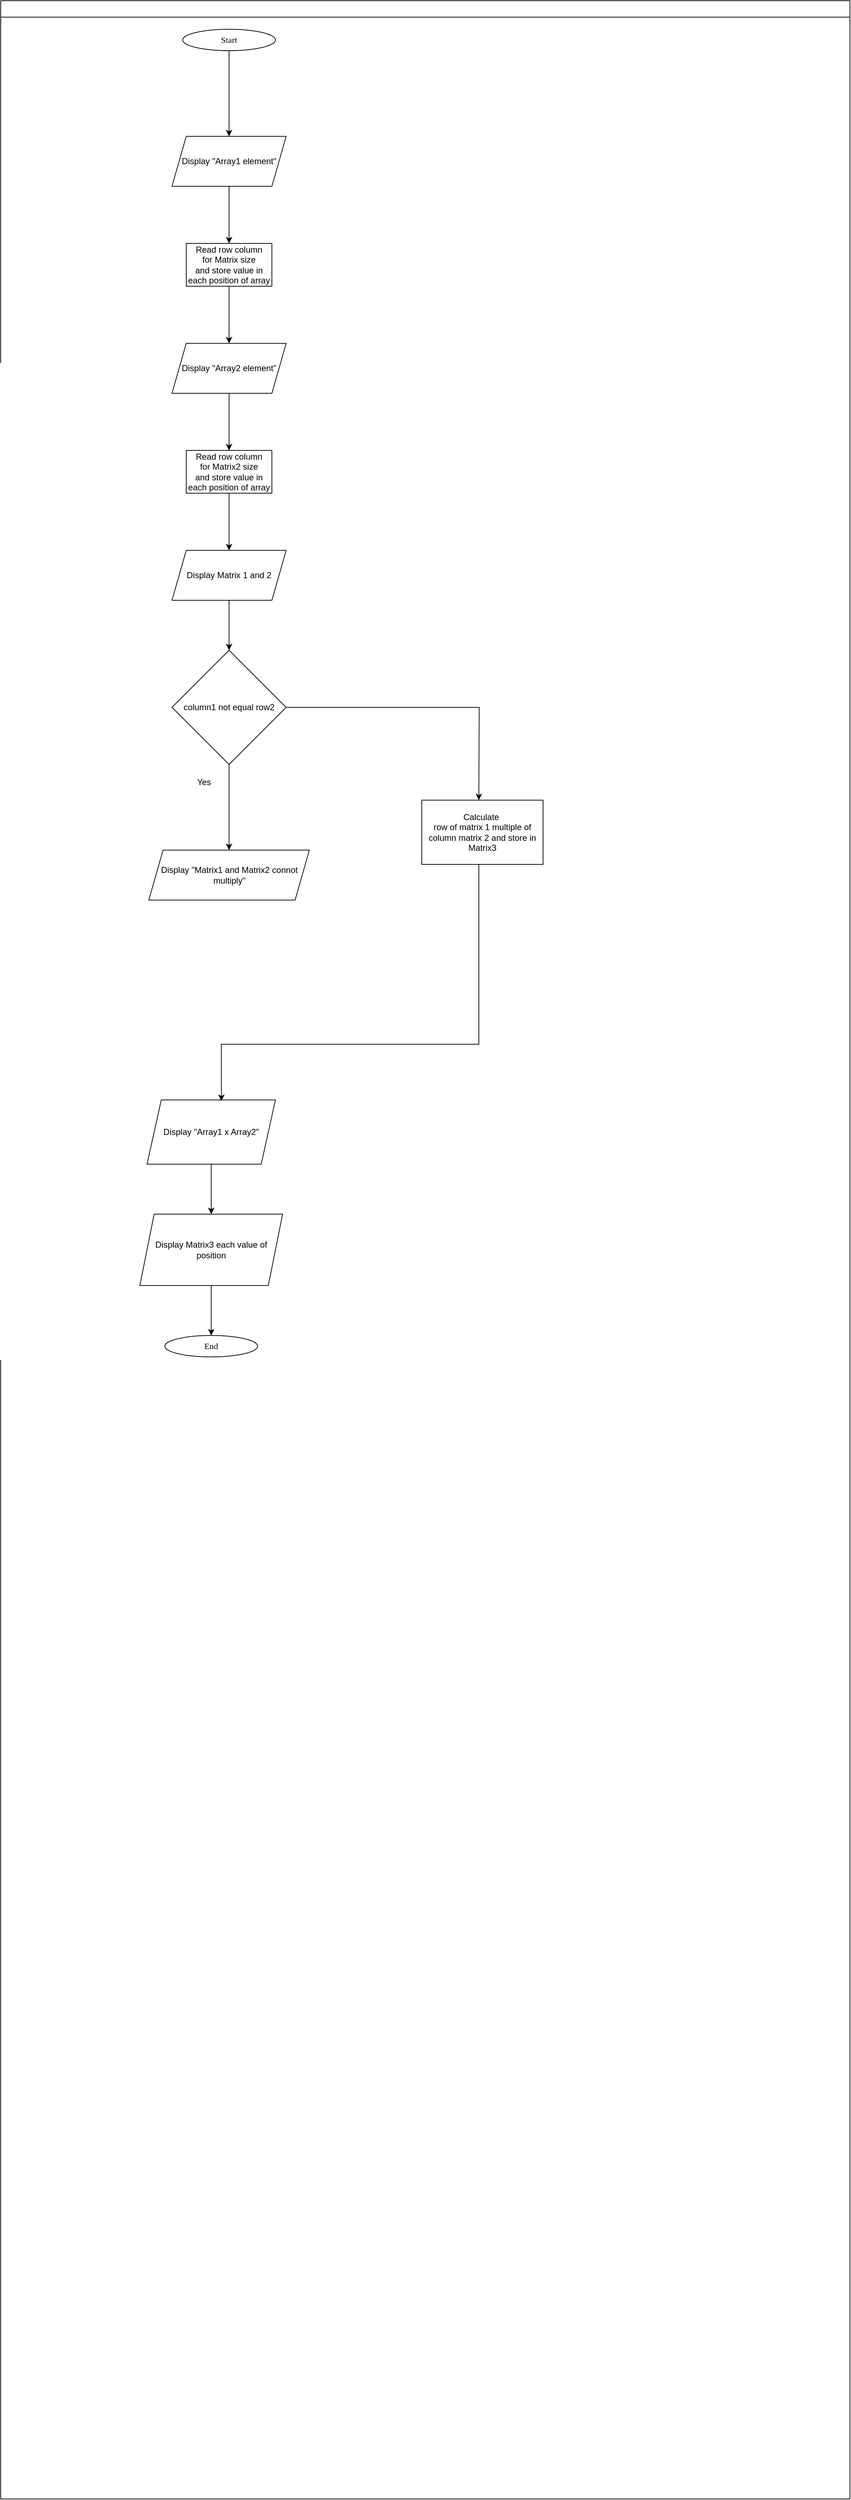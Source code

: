 <mxfile version="25.0.3">
  <diagram id="C5RBs43oDa-KdzZeNtuy" name="Page-1">
    <mxGraphModel dx="1355" dy="289" grid="1" gridSize="10" guides="1" tooltips="1" connect="1" arrows="1" fold="1" page="1" pageScale="1" pageWidth="827" pageHeight="1169" math="0" shadow="0">
      <root>
        <mxCell id="WIyWlLk6GJQsqaUBKTNV-0" />
        <mxCell id="WIyWlLk6GJQsqaUBKTNV-1" parent="WIyWlLk6GJQsqaUBKTNV-0" />
        <mxCell id="mvioNwK95yMqdUQ73LqQ-36" value="" style="swimlane;fontFamily=Sarabun;fontSource=https%3A%2F%2Ffonts.googleapis.com%2Fcss%3Ffamily%3DSarabun;" parent="WIyWlLk6GJQsqaUBKTNV-1" vertex="1">
          <mxGeometry x="-700" width="1190" height="3500" as="geometry" />
        </mxCell>
        <mxCell id="mvioNwK95yMqdUQ73LqQ-35" value="&lt;font data-font-src=&quot;https://fonts.googleapis.com/css?family=Sarabun&quot; face=&quot;Sarabun&quot;&gt;Start&lt;/font&gt;" style="ellipse;whiteSpace=wrap;html=1;" parent="mvioNwK95yMqdUQ73LqQ-36" vertex="1">
          <mxGeometry x="255" y="40" width="130" height="30" as="geometry" />
        </mxCell>
        <mxCell id="QNhVIbcrn-Icenjs99R--4" style="edgeStyle=orthogonalEdgeStyle;rounded=0;orthogonalLoop=1;jettySize=auto;html=1;" parent="mvioNwK95yMqdUQ73LqQ-36" source="mvioNwK95yMqdUQ73LqQ-35" edge="1">
          <mxGeometry relative="1" as="geometry">
            <mxPoint x="320" y="190" as="targetPoint" />
          </mxGeometry>
        </mxCell>
        <mxCell id="zOSLGF6nmSSdUPVboPC2-2" style="edgeStyle=orthogonalEdgeStyle;rounded=0;orthogonalLoop=1;jettySize=auto;html=1;" edge="1" parent="mvioNwK95yMqdUQ73LqQ-36" source="zOSLGF6nmSSdUPVboPC2-0">
          <mxGeometry relative="1" as="geometry">
            <mxPoint x="320" y="340" as="targetPoint" />
          </mxGeometry>
        </mxCell>
        <mxCell id="zOSLGF6nmSSdUPVboPC2-0" value="Display &quot;Array1 element&quot;" style="shape=parallelogram;perimeter=parallelogramPerimeter;whiteSpace=wrap;html=1;fixedSize=1;" vertex="1" parent="mvioNwK95yMqdUQ73LqQ-36">
          <mxGeometry x="240" y="190" width="160" height="70" as="geometry" />
        </mxCell>
        <mxCell id="zOSLGF6nmSSdUPVboPC2-4" style="edgeStyle=orthogonalEdgeStyle;rounded=0;orthogonalLoop=1;jettySize=auto;html=1;" edge="1" parent="mvioNwK95yMqdUQ73LqQ-36" source="zOSLGF6nmSSdUPVboPC2-1">
          <mxGeometry relative="1" as="geometry">
            <mxPoint x="320" y="480" as="targetPoint" />
          </mxGeometry>
        </mxCell>
        <mxCell id="zOSLGF6nmSSdUPVboPC2-1" value="Read row column&lt;div&gt;for Matrix size&lt;/div&gt;&lt;div&gt;and store value in each position of array&lt;/div&gt;" style="rounded=0;whiteSpace=wrap;html=1;" vertex="1" parent="mvioNwK95yMqdUQ73LqQ-36">
          <mxGeometry x="260" y="340" width="120" height="60" as="geometry" />
        </mxCell>
        <mxCell id="zOSLGF6nmSSdUPVboPC2-5" style="edgeStyle=orthogonalEdgeStyle;rounded=0;orthogonalLoop=1;jettySize=auto;html=1;" edge="1" parent="mvioNwK95yMqdUQ73LqQ-36" source="zOSLGF6nmSSdUPVboPC2-6">
          <mxGeometry relative="1" as="geometry">
            <mxPoint x="320" y="630" as="targetPoint" />
          </mxGeometry>
        </mxCell>
        <mxCell id="zOSLGF6nmSSdUPVboPC2-6" value="Display &quot;Array2 element&quot;" style="shape=parallelogram;perimeter=parallelogramPerimeter;whiteSpace=wrap;html=1;fixedSize=1;" vertex="1" parent="mvioNwK95yMqdUQ73LqQ-36">
          <mxGeometry x="240" y="480" width="160" height="70" as="geometry" />
        </mxCell>
        <mxCell id="zOSLGF6nmSSdUPVboPC2-7" style="edgeStyle=orthogonalEdgeStyle;rounded=0;orthogonalLoop=1;jettySize=auto;html=1;" edge="1" parent="mvioNwK95yMqdUQ73LqQ-36" source="zOSLGF6nmSSdUPVboPC2-8">
          <mxGeometry relative="1" as="geometry">
            <mxPoint x="320" y="770" as="targetPoint" />
          </mxGeometry>
        </mxCell>
        <mxCell id="zOSLGF6nmSSdUPVboPC2-8" value="Read row column&lt;div&gt;for Matrix2 size&lt;/div&gt;&lt;div&gt;and store value in each position of array&lt;/div&gt;" style="rounded=0;whiteSpace=wrap;html=1;" vertex="1" parent="mvioNwK95yMqdUQ73LqQ-36">
          <mxGeometry x="260" y="630" width="120" height="60" as="geometry" />
        </mxCell>
        <mxCell id="zOSLGF6nmSSdUPVboPC2-10" style="edgeStyle=orthogonalEdgeStyle;rounded=0;orthogonalLoop=1;jettySize=auto;html=1;" edge="1" parent="mvioNwK95yMqdUQ73LqQ-36" source="zOSLGF6nmSSdUPVboPC2-9">
          <mxGeometry relative="1" as="geometry">
            <mxPoint x="320" y="910" as="targetPoint" />
          </mxGeometry>
        </mxCell>
        <mxCell id="zOSLGF6nmSSdUPVboPC2-9" value="Display Matrix 1 and 2" style="shape=parallelogram;perimeter=parallelogramPerimeter;whiteSpace=wrap;html=1;fixedSize=1;" vertex="1" parent="mvioNwK95yMqdUQ73LqQ-36">
          <mxGeometry x="240" y="770" width="160" height="70" as="geometry" />
        </mxCell>
        <mxCell id="zOSLGF6nmSSdUPVboPC2-13" style="edgeStyle=orthogonalEdgeStyle;rounded=0;orthogonalLoop=1;jettySize=auto;html=1;" edge="1" parent="mvioNwK95yMqdUQ73LqQ-36" source="zOSLGF6nmSSdUPVboPC2-11">
          <mxGeometry relative="1" as="geometry">
            <mxPoint x="320" y="1190" as="targetPoint" />
          </mxGeometry>
        </mxCell>
        <mxCell id="zOSLGF6nmSSdUPVboPC2-15" style="edgeStyle=orthogonalEdgeStyle;rounded=0;orthogonalLoop=1;jettySize=auto;html=1;" edge="1" parent="mvioNwK95yMqdUQ73LqQ-36" source="zOSLGF6nmSSdUPVboPC2-11">
          <mxGeometry relative="1" as="geometry">
            <mxPoint x="670" y="1120" as="targetPoint" />
          </mxGeometry>
        </mxCell>
        <mxCell id="zOSLGF6nmSSdUPVboPC2-11" value="column1 not equal row2" style="rhombus;whiteSpace=wrap;html=1;" vertex="1" parent="mvioNwK95yMqdUQ73LqQ-36">
          <mxGeometry x="240" y="910" width="160" height="160" as="geometry" />
        </mxCell>
        <mxCell id="zOSLGF6nmSSdUPVboPC2-12" value="Yes" style="text;html=1;align=center;verticalAlign=middle;whiteSpace=wrap;rounded=0;" vertex="1" parent="mvioNwK95yMqdUQ73LqQ-36">
          <mxGeometry x="255" y="1080" width="60" height="30" as="geometry" />
        </mxCell>
        <mxCell id="zOSLGF6nmSSdUPVboPC2-14" value="Display &quot;Matrix1 and Matrix2 connot multiply&quot;" style="shape=parallelogram;perimeter=parallelogramPerimeter;whiteSpace=wrap;html=1;fixedSize=1;" vertex="1" parent="mvioNwK95yMqdUQ73LqQ-36">
          <mxGeometry x="207.5" y="1190" width="225" height="70" as="geometry" />
        </mxCell>
        <mxCell id="zOSLGF6nmSSdUPVboPC2-16" value="Calculate&amp;nbsp;&lt;div&gt;row of matrix 1 multiple of column matrix 2 and store in Matrix3&lt;/div&gt;" style="rounded=0;whiteSpace=wrap;html=1;" vertex="1" parent="mvioNwK95yMqdUQ73LqQ-36">
          <mxGeometry x="590" y="1120" width="170" height="90" as="geometry" />
        </mxCell>
        <mxCell id="zOSLGF6nmSSdUPVboPC2-20" style="edgeStyle=orthogonalEdgeStyle;rounded=0;orthogonalLoop=1;jettySize=auto;html=1;" edge="1" parent="mvioNwK95yMqdUQ73LqQ-36" source="zOSLGF6nmSSdUPVboPC2-17">
          <mxGeometry relative="1" as="geometry">
            <mxPoint x="295" y="1700" as="targetPoint" />
          </mxGeometry>
        </mxCell>
        <mxCell id="zOSLGF6nmSSdUPVboPC2-17" value="Display &quot;Array1 x Array2&quot;" style="shape=parallelogram;perimeter=parallelogramPerimeter;whiteSpace=wrap;html=1;fixedSize=1;" vertex="1" parent="mvioNwK95yMqdUQ73LqQ-36">
          <mxGeometry x="205" y="1540" width="180" height="90" as="geometry" />
        </mxCell>
        <mxCell id="zOSLGF6nmSSdUPVboPC2-19" style="edgeStyle=orthogonalEdgeStyle;rounded=0;orthogonalLoop=1;jettySize=auto;html=1;entryX=0.579;entryY=0.017;entryDx=0;entryDy=0;entryPerimeter=0;" edge="1" parent="mvioNwK95yMqdUQ73LqQ-36" source="zOSLGF6nmSSdUPVboPC2-16" target="zOSLGF6nmSSdUPVboPC2-17">
          <mxGeometry relative="1" as="geometry">
            <Array as="points">
              <mxPoint x="670" y="1462" />
            </Array>
          </mxGeometry>
        </mxCell>
        <mxCell id="zOSLGF6nmSSdUPVboPC2-22" style="edgeStyle=orthogonalEdgeStyle;rounded=0;orthogonalLoop=1;jettySize=auto;html=1;" edge="1" parent="mvioNwK95yMqdUQ73LqQ-36" source="zOSLGF6nmSSdUPVboPC2-21">
          <mxGeometry relative="1" as="geometry">
            <mxPoint x="295" y="1870" as="targetPoint" />
          </mxGeometry>
        </mxCell>
        <mxCell id="zOSLGF6nmSSdUPVboPC2-21" value="Display Matrix3 each value of position" style="shape=parallelogram;perimeter=parallelogramPerimeter;whiteSpace=wrap;html=1;fixedSize=1;" vertex="1" parent="mvioNwK95yMqdUQ73LqQ-36">
          <mxGeometry x="195" y="1700" width="200" height="100" as="geometry" />
        </mxCell>
        <mxCell id="zOSLGF6nmSSdUPVboPC2-23" value="&lt;font data-font-src=&quot;https://fonts.googleapis.com/css?family=Sarabun&quot; face=&quot;Sarabun&quot;&gt;End&lt;/font&gt;" style="ellipse;whiteSpace=wrap;html=1;" vertex="1" parent="mvioNwK95yMqdUQ73LqQ-36">
          <mxGeometry x="230" y="1870" width="130" height="30" as="geometry" />
        </mxCell>
      </root>
    </mxGraphModel>
  </diagram>
</mxfile>
